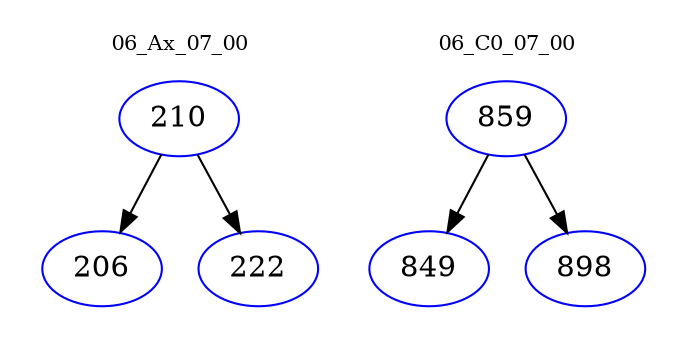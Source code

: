 digraph{
subgraph cluster_0 {
color = white
label = "06_Ax_07_00";
fontsize=10;
T0_210 [label="210", color="blue"]
T0_210 -> T0_206 [color="black"]
T0_206 [label="206", color="blue"]
T0_210 -> T0_222 [color="black"]
T0_222 [label="222", color="blue"]
}
subgraph cluster_1 {
color = white
label = "06_C0_07_00";
fontsize=10;
T1_859 [label="859", color="blue"]
T1_859 -> T1_849 [color="black"]
T1_849 [label="849", color="blue"]
T1_859 -> T1_898 [color="black"]
T1_898 [label="898", color="blue"]
}
}
